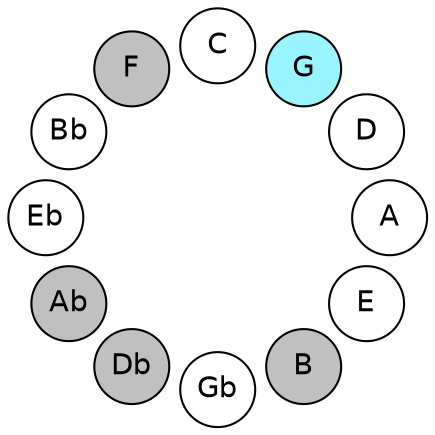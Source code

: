 
graph {

layout = circo;
mindist = .1

node [shape = circle, fontname = Helvetica, margin = 0, style = filled]
edge [style=invis]

subgraph 1 {
	E -- B -- Gb -- Db -- Ab -- Eb -- Bb -- F -- C -- G -- D -- A -- E
}

E [fillcolor = white];
B [fillcolor = gray];
Gb [fillcolor = white];
Db [fillcolor = gray];
Ab [fillcolor = gray];
Eb [fillcolor = white];
Bb [fillcolor = white];
F [fillcolor = gray];
C [fillcolor = white];
G [fillcolor = cadetblue1];
D [fillcolor = white];
A [fillcolor = white];
}
